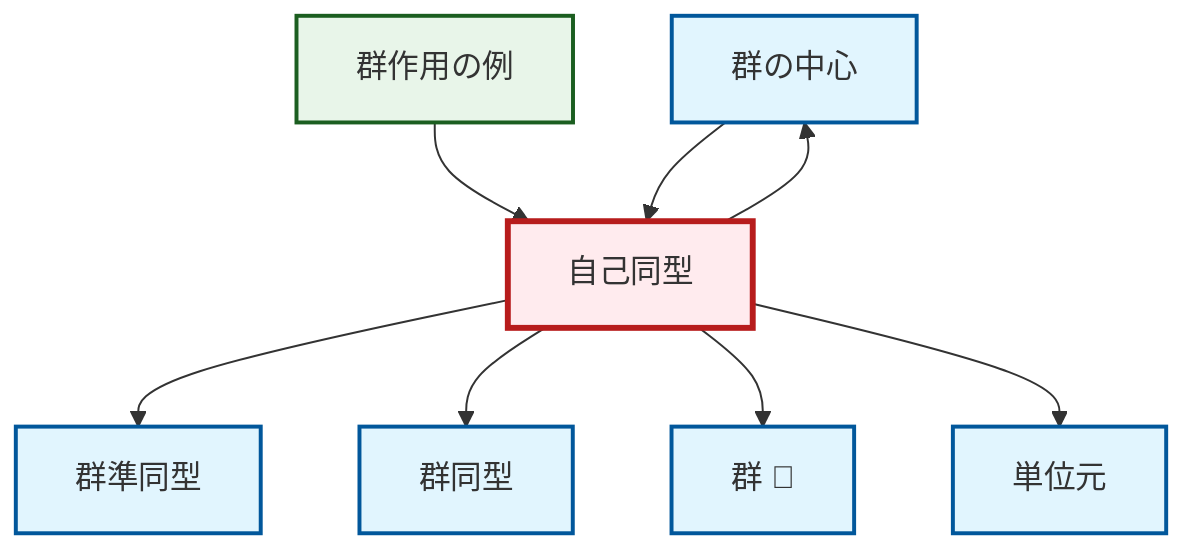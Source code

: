 graph TD
    classDef definition fill:#e1f5fe,stroke:#01579b,stroke-width:2px
    classDef theorem fill:#f3e5f5,stroke:#4a148c,stroke-width:2px
    classDef axiom fill:#fff3e0,stroke:#e65100,stroke-width:2px
    classDef example fill:#e8f5e9,stroke:#1b5e20,stroke-width:2px
    classDef current fill:#ffebee,stroke:#b71c1c,stroke-width:3px
    def-center-of-group["群の中心"]:::definition
    def-group["群 📝"]:::definition
    def-automorphism["自己同型"]:::definition
    ex-group-action-examples["群作用の例"]:::example
    def-identity-element["単位元"]:::definition
    def-homomorphism["群準同型"]:::definition
    def-isomorphism["群同型"]:::definition
    def-automorphism --> def-homomorphism
    ex-group-action-examples --> def-automorphism
    def-automorphism --> def-center-of-group
    def-center-of-group --> def-automorphism
    def-automorphism --> def-isomorphism
    def-automorphism --> def-group
    def-automorphism --> def-identity-element
    class def-automorphism current